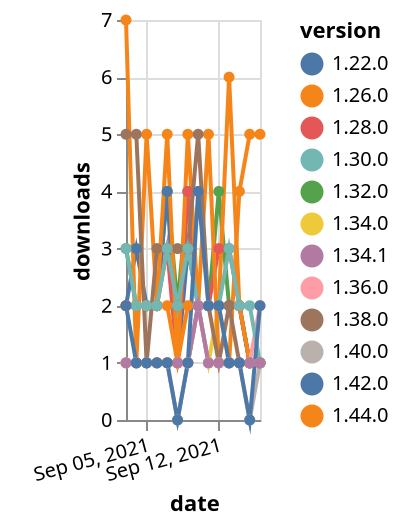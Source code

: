 {"$schema": "https://vega.github.io/schema/vega-lite/v5.json", "description": "A simple bar chart with embedded data.", "data": {"values": [{"date": "2021-09-03", "total": 479, "delta": 1, "version": "1.34.0"}, {"date": "2021-09-04", "total": 480, "delta": 1, "version": "1.34.0"}, {"date": "2021-09-05", "total": 481, "delta": 1, "version": "1.34.0"}, {"date": "2021-09-06", "total": 482, "delta": 1, "version": "1.34.0"}, {"date": "2021-09-07", "total": 483, "delta": 1, "version": "1.34.0"}, {"date": "2021-09-08", "total": 484, "delta": 1, "version": "1.34.0"}, {"date": "2021-09-09", "total": 485, "delta": 1, "version": "1.34.0"}, {"date": "2021-09-10", "total": 487, "delta": 2, "version": "1.34.0"}, {"date": "2021-09-11", "total": 488, "delta": 1, "version": "1.34.0"}, {"date": "2021-09-12", "total": 490, "delta": 2, "version": "1.34.0"}, {"date": "2021-09-13", "total": 491, "delta": 1, "version": "1.34.0"}, {"date": "2021-09-14", "total": 492, "delta": 1, "version": "1.34.0"}, {"date": "2021-09-15", "total": 493, "delta": 1, "version": "1.34.0"}, {"date": "2021-09-16", "total": 494, "delta": 1, "version": "1.34.0"}, {"date": "2021-09-03", "total": 2620, "delta": 3, "version": "1.32.0"}, {"date": "2021-09-04", "total": 2622, "delta": 2, "version": "1.32.0"}, {"date": "2021-09-05", "total": 2624, "delta": 2, "version": "1.32.0"}, {"date": "2021-09-06", "total": 2626, "delta": 2, "version": "1.32.0"}, {"date": "2021-09-07", "total": 2630, "delta": 4, "version": "1.32.0"}, {"date": "2021-09-08", "total": 2632, "delta": 2, "version": "1.32.0"}, {"date": "2021-09-09", "total": 2636, "delta": 4, "version": "1.32.0"}, {"date": "2021-09-10", "total": 2638, "delta": 2, "version": "1.32.0"}, {"date": "2021-09-11", "total": 2640, "delta": 2, "version": "1.32.0"}, {"date": "2021-09-12", "total": 2644, "delta": 4, "version": "1.32.0"}, {"date": "2021-09-13", "total": 2646, "delta": 2, "version": "1.32.0"}, {"date": "2021-09-14", "total": 2648, "delta": 2, "version": "1.32.0"}, {"date": "2021-09-15", "total": 2649, "delta": 1, "version": "1.32.0"}, {"date": "2021-09-16", "total": 2650, "delta": 1, "version": "1.32.0"}, {"date": "2021-09-03", "total": 3341, "delta": 2, "version": "1.22.0"}, {"date": "2021-09-04", "total": 3344, "delta": 3, "version": "1.22.0"}, {"date": "2021-09-05", "total": 3346, "delta": 2, "version": "1.22.0"}, {"date": "2021-09-06", "total": 3348, "delta": 2, "version": "1.22.0"}, {"date": "2021-09-07", "total": 3352, "delta": 4, "version": "1.22.0"}, {"date": "2021-09-08", "total": 3353, "delta": 1, "version": "1.22.0"}, {"date": "2021-09-09", "total": 3356, "delta": 3, "version": "1.22.0"}, {"date": "2021-09-10", "total": 3358, "delta": 2, "version": "1.22.0"}, {"date": "2021-09-11", "total": 3360, "delta": 2, "version": "1.22.0"}, {"date": "2021-09-12", "total": 3362, "delta": 2, "version": "1.22.0"}, {"date": "2021-09-13", "total": 3364, "delta": 2, "version": "1.22.0"}, {"date": "2021-09-14", "total": 3366, "delta": 2, "version": "1.22.0"}, {"date": "2021-09-15", "total": 3367, "delta": 1, "version": "1.22.0"}, {"date": "2021-09-16", "total": 3368, "delta": 1, "version": "1.22.0"}, {"date": "2021-09-03", "total": 2614, "delta": 2, "version": "1.28.0"}, {"date": "2021-09-04", "total": 2616, "delta": 2, "version": "1.28.0"}, {"date": "2021-09-05", "total": 2618, "delta": 2, "version": "1.28.0"}, {"date": "2021-09-06", "total": 2620, "delta": 2, "version": "1.28.0"}, {"date": "2021-09-07", "total": 2623, "delta": 3, "version": "1.28.0"}, {"date": "2021-09-08", "total": 2624, "delta": 1, "version": "1.28.0"}, {"date": "2021-09-09", "total": 2628, "delta": 4, "version": "1.28.0"}, {"date": "2021-09-10", "total": 2630, "delta": 2, "version": "1.28.0"}, {"date": "2021-09-11", "total": 2632, "delta": 2, "version": "1.28.0"}, {"date": "2021-09-12", "total": 2635, "delta": 3, "version": "1.28.0"}, {"date": "2021-09-13", "total": 2638, "delta": 3, "version": "1.28.0"}, {"date": "2021-09-14", "total": 2640, "delta": 2, "version": "1.28.0"}, {"date": "2021-09-15", "total": 2641, "delta": 1, "version": "1.28.0"}, {"date": "2021-09-16", "total": 2642, "delta": 1, "version": "1.28.0"}, {"date": "2021-09-03", "total": 4405, "delta": 2, "version": "1.26.0"}, {"date": "2021-09-04", "total": 4407, "delta": 2, "version": "1.26.0"}, {"date": "2021-09-05", "total": 4409, "delta": 2, "version": "1.26.0"}, {"date": "2021-09-06", "total": 4411, "delta": 2, "version": "1.26.0"}, {"date": "2021-09-07", "total": 4416, "delta": 5, "version": "1.26.0"}, {"date": "2021-09-08", "total": 4417, "delta": 1, "version": "1.26.0"}, {"date": "2021-09-09", "total": 4422, "delta": 5, "version": "1.26.0"}, {"date": "2021-09-10", "total": 4424, "delta": 2, "version": "1.26.0"}, {"date": "2021-09-11", "total": 4426, "delta": 2, "version": "1.26.0"}, {"date": "2021-09-12", "total": 4428, "delta": 2, "version": "1.26.0"}, {"date": "2021-09-13", "total": 4434, "delta": 6, "version": "1.26.0"}, {"date": "2021-09-14", "total": 4436, "delta": 2, "version": "1.26.0"}, {"date": "2021-09-15", "total": 4437, "delta": 1, "version": "1.26.0"}, {"date": "2021-09-16", "total": 4438, "delta": 1, "version": "1.26.0"}, {"date": "2021-09-03", "total": 301, "delta": 7, "version": "1.44.0"}, {"date": "2021-09-04", "total": 302, "delta": 1, "version": "1.44.0"}, {"date": "2021-09-05", "total": 307, "delta": 5, "version": "1.44.0"}, {"date": "2021-09-06", "total": 309, "delta": 2, "version": "1.44.0"}, {"date": "2021-09-07", "total": 311, "delta": 2, "version": "1.44.0"}, {"date": "2021-09-08", "total": 312, "delta": 1, "version": "1.44.0"}, {"date": "2021-09-09", "total": 314, "delta": 2, "version": "1.44.0"}, {"date": "2021-09-10", "total": 316, "delta": 2, "version": "1.44.0"}, {"date": "2021-09-11", "total": 321, "delta": 5, "version": "1.44.0"}, {"date": "2021-09-12", "total": 322, "delta": 1, "version": "1.44.0"}, {"date": "2021-09-13", "total": 323, "delta": 1, "version": "1.44.0"}, {"date": "2021-09-14", "total": 327, "delta": 4, "version": "1.44.0"}, {"date": "2021-09-15", "total": 332, "delta": 5, "version": "1.44.0"}, {"date": "2021-09-16", "total": 337, "delta": 5, "version": "1.44.0"}, {"date": "2021-09-03", "total": 730, "delta": 5, "version": "1.38.0"}, {"date": "2021-09-04", "total": 735, "delta": 5, "version": "1.38.0"}, {"date": "2021-09-05", "total": 736, "delta": 1, "version": "1.38.0"}, {"date": "2021-09-06", "total": 739, "delta": 3, "version": "1.38.0"}, {"date": "2021-09-07", "total": 742, "delta": 3, "version": "1.38.0"}, {"date": "2021-09-08", "total": 745, "delta": 3, "version": "1.38.0"}, {"date": "2021-09-09", "total": 748, "delta": 3, "version": "1.38.0"}, {"date": "2021-09-10", "total": 753, "delta": 5, "version": "1.38.0"}, {"date": "2021-09-11", "total": 755, "delta": 2, "version": "1.38.0"}, {"date": "2021-09-12", "total": 756, "delta": 1, "version": "1.38.0"}, {"date": "2021-09-13", "total": 758, "delta": 2, "version": "1.38.0"}, {"date": "2021-09-14", "total": 759, "delta": 1, "version": "1.38.0"}, {"date": "2021-09-15", "total": 760, "delta": 1, "version": "1.38.0"}, {"date": "2021-09-16", "total": 761, "delta": 1, "version": "1.38.0"}, {"date": "2021-09-03", "total": 717, "delta": 1, "version": "1.36.0"}, {"date": "2021-09-04", "total": 718, "delta": 1, "version": "1.36.0"}, {"date": "2021-09-05", "total": 719, "delta": 1, "version": "1.36.0"}, {"date": "2021-09-06", "total": 720, "delta": 1, "version": "1.36.0"}, {"date": "2021-09-07", "total": 721, "delta": 1, "version": "1.36.0"}, {"date": "2021-09-08", "total": 722, "delta": 1, "version": "1.36.0"}, {"date": "2021-09-09", "total": 723, "delta": 1, "version": "1.36.0"}, {"date": "2021-09-10", "total": 725, "delta": 2, "version": "1.36.0"}, {"date": "2021-09-11", "total": 726, "delta": 1, "version": "1.36.0"}, {"date": "2021-09-12", "total": 727, "delta": 1, "version": "1.36.0"}, {"date": "2021-09-13", "total": 728, "delta": 1, "version": "1.36.0"}, {"date": "2021-09-14", "total": 729, "delta": 1, "version": "1.36.0"}, {"date": "2021-09-15", "total": 730, "delta": 1, "version": "1.36.0"}, {"date": "2021-09-16", "total": 732, "delta": 2, "version": "1.36.0"}, {"date": "2021-09-03", "total": 226, "delta": 1, "version": "1.40.0"}, {"date": "2021-09-04", "total": 227, "delta": 1, "version": "1.40.0"}, {"date": "2021-09-05", "total": 228, "delta": 1, "version": "1.40.0"}, {"date": "2021-09-06", "total": 229, "delta": 1, "version": "1.40.0"}, {"date": "2021-09-07", "total": 230, "delta": 1, "version": "1.40.0"}, {"date": "2021-09-08", "total": 230, "delta": 0, "version": "1.40.0"}, {"date": "2021-09-09", "total": 231, "delta": 1, "version": "1.40.0"}, {"date": "2021-09-10", "total": 233, "delta": 2, "version": "1.40.0"}, {"date": "2021-09-11", "total": 234, "delta": 1, "version": "1.40.0"}, {"date": "2021-09-12", "total": 235, "delta": 1, "version": "1.40.0"}, {"date": "2021-09-13", "total": 236, "delta": 1, "version": "1.40.0"}, {"date": "2021-09-14", "total": 237, "delta": 1, "version": "1.40.0"}, {"date": "2021-09-15", "total": 237, "delta": 0, "version": "1.40.0"}, {"date": "2021-09-16", "total": 238, "delta": 1, "version": "1.40.0"}, {"date": "2021-09-03", "total": 3044, "delta": 3, "version": "1.30.0"}, {"date": "2021-09-04", "total": 3046, "delta": 2, "version": "1.30.0"}, {"date": "2021-09-05", "total": 3048, "delta": 2, "version": "1.30.0"}, {"date": "2021-09-06", "total": 3050, "delta": 2, "version": "1.30.0"}, {"date": "2021-09-07", "total": 3053, "delta": 3, "version": "1.30.0"}, {"date": "2021-09-08", "total": 3055, "delta": 2, "version": "1.30.0"}, {"date": "2021-09-09", "total": 3058, "delta": 3, "version": "1.30.0"}, {"date": "2021-09-10", "total": 3060, "delta": 2, "version": "1.30.0"}, {"date": "2021-09-11", "total": 3062, "delta": 2, "version": "1.30.0"}, {"date": "2021-09-12", "total": 3064, "delta": 2, "version": "1.30.0"}, {"date": "2021-09-13", "total": 3067, "delta": 3, "version": "1.30.0"}, {"date": "2021-09-14", "total": 3069, "delta": 2, "version": "1.30.0"}, {"date": "2021-09-15", "total": 3071, "delta": 2, "version": "1.30.0"}, {"date": "2021-09-16", "total": 3072, "delta": 1, "version": "1.30.0"}, {"date": "2021-09-03", "total": 474, "delta": 1, "version": "1.34.1"}, {"date": "2021-09-04", "total": 475, "delta": 1, "version": "1.34.1"}, {"date": "2021-09-05", "total": 476, "delta": 1, "version": "1.34.1"}, {"date": "2021-09-06", "total": 477, "delta": 1, "version": "1.34.1"}, {"date": "2021-09-07", "total": 478, "delta": 1, "version": "1.34.1"}, {"date": "2021-09-08", "total": 479, "delta": 1, "version": "1.34.1"}, {"date": "2021-09-09", "total": 480, "delta": 1, "version": "1.34.1"}, {"date": "2021-09-10", "total": 482, "delta": 2, "version": "1.34.1"}, {"date": "2021-09-11", "total": 483, "delta": 1, "version": "1.34.1"}, {"date": "2021-09-12", "total": 484, "delta": 1, "version": "1.34.1"}, {"date": "2021-09-13", "total": 485, "delta": 1, "version": "1.34.1"}, {"date": "2021-09-14", "total": 486, "delta": 1, "version": "1.34.1"}, {"date": "2021-09-15", "total": 487, "delta": 1, "version": "1.34.1"}, {"date": "2021-09-16", "total": 488, "delta": 1, "version": "1.34.1"}, {"date": "2021-09-03", "total": 714, "delta": 2, "version": "1.42.0"}, {"date": "2021-09-04", "total": 715, "delta": 1, "version": "1.42.0"}, {"date": "2021-09-05", "total": 716, "delta": 1, "version": "1.42.0"}, {"date": "2021-09-06", "total": 717, "delta": 1, "version": "1.42.0"}, {"date": "2021-09-07", "total": 718, "delta": 1, "version": "1.42.0"}, {"date": "2021-09-08", "total": 718, "delta": 0, "version": "1.42.0"}, {"date": "2021-09-09", "total": 719, "delta": 1, "version": "1.42.0"}, {"date": "2021-09-10", "total": 723, "delta": 4, "version": "1.42.0"}, {"date": "2021-09-11", "total": 725, "delta": 2, "version": "1.42.0"}, {"date": "2021-09-12", "total": 727, "delta": 2, "version": "1.42.0"}, {"date": "2021-09-13", "total": 728, "delta": 1, "version": "1.42.0"}, {"date": "2021-09-14", "total": 729, "delta": 1, "version": "1.42.0"}, {"date": "2021-09-15", "total": 729, "delta": 0, "version": "1.42.0"}, {"date": "2021-09-16", "total": 731, "delta": 2, "version": "1.42.0"}]}, "width": "container", "mark": {"type": "line", "point": {"filled": true}}, "encoding": {"x": {"field": "date", "type": "temporal", "timeUnit": "yearmonthdate", "title": "date", "axis": {"labelAngle": -15}}, "y": {"field": "delta", "type": "quantitative", "title": "downloads"}, "color": {"field": "version", "type": "nominal"}, "tooltip": {"field": "delta"}}}